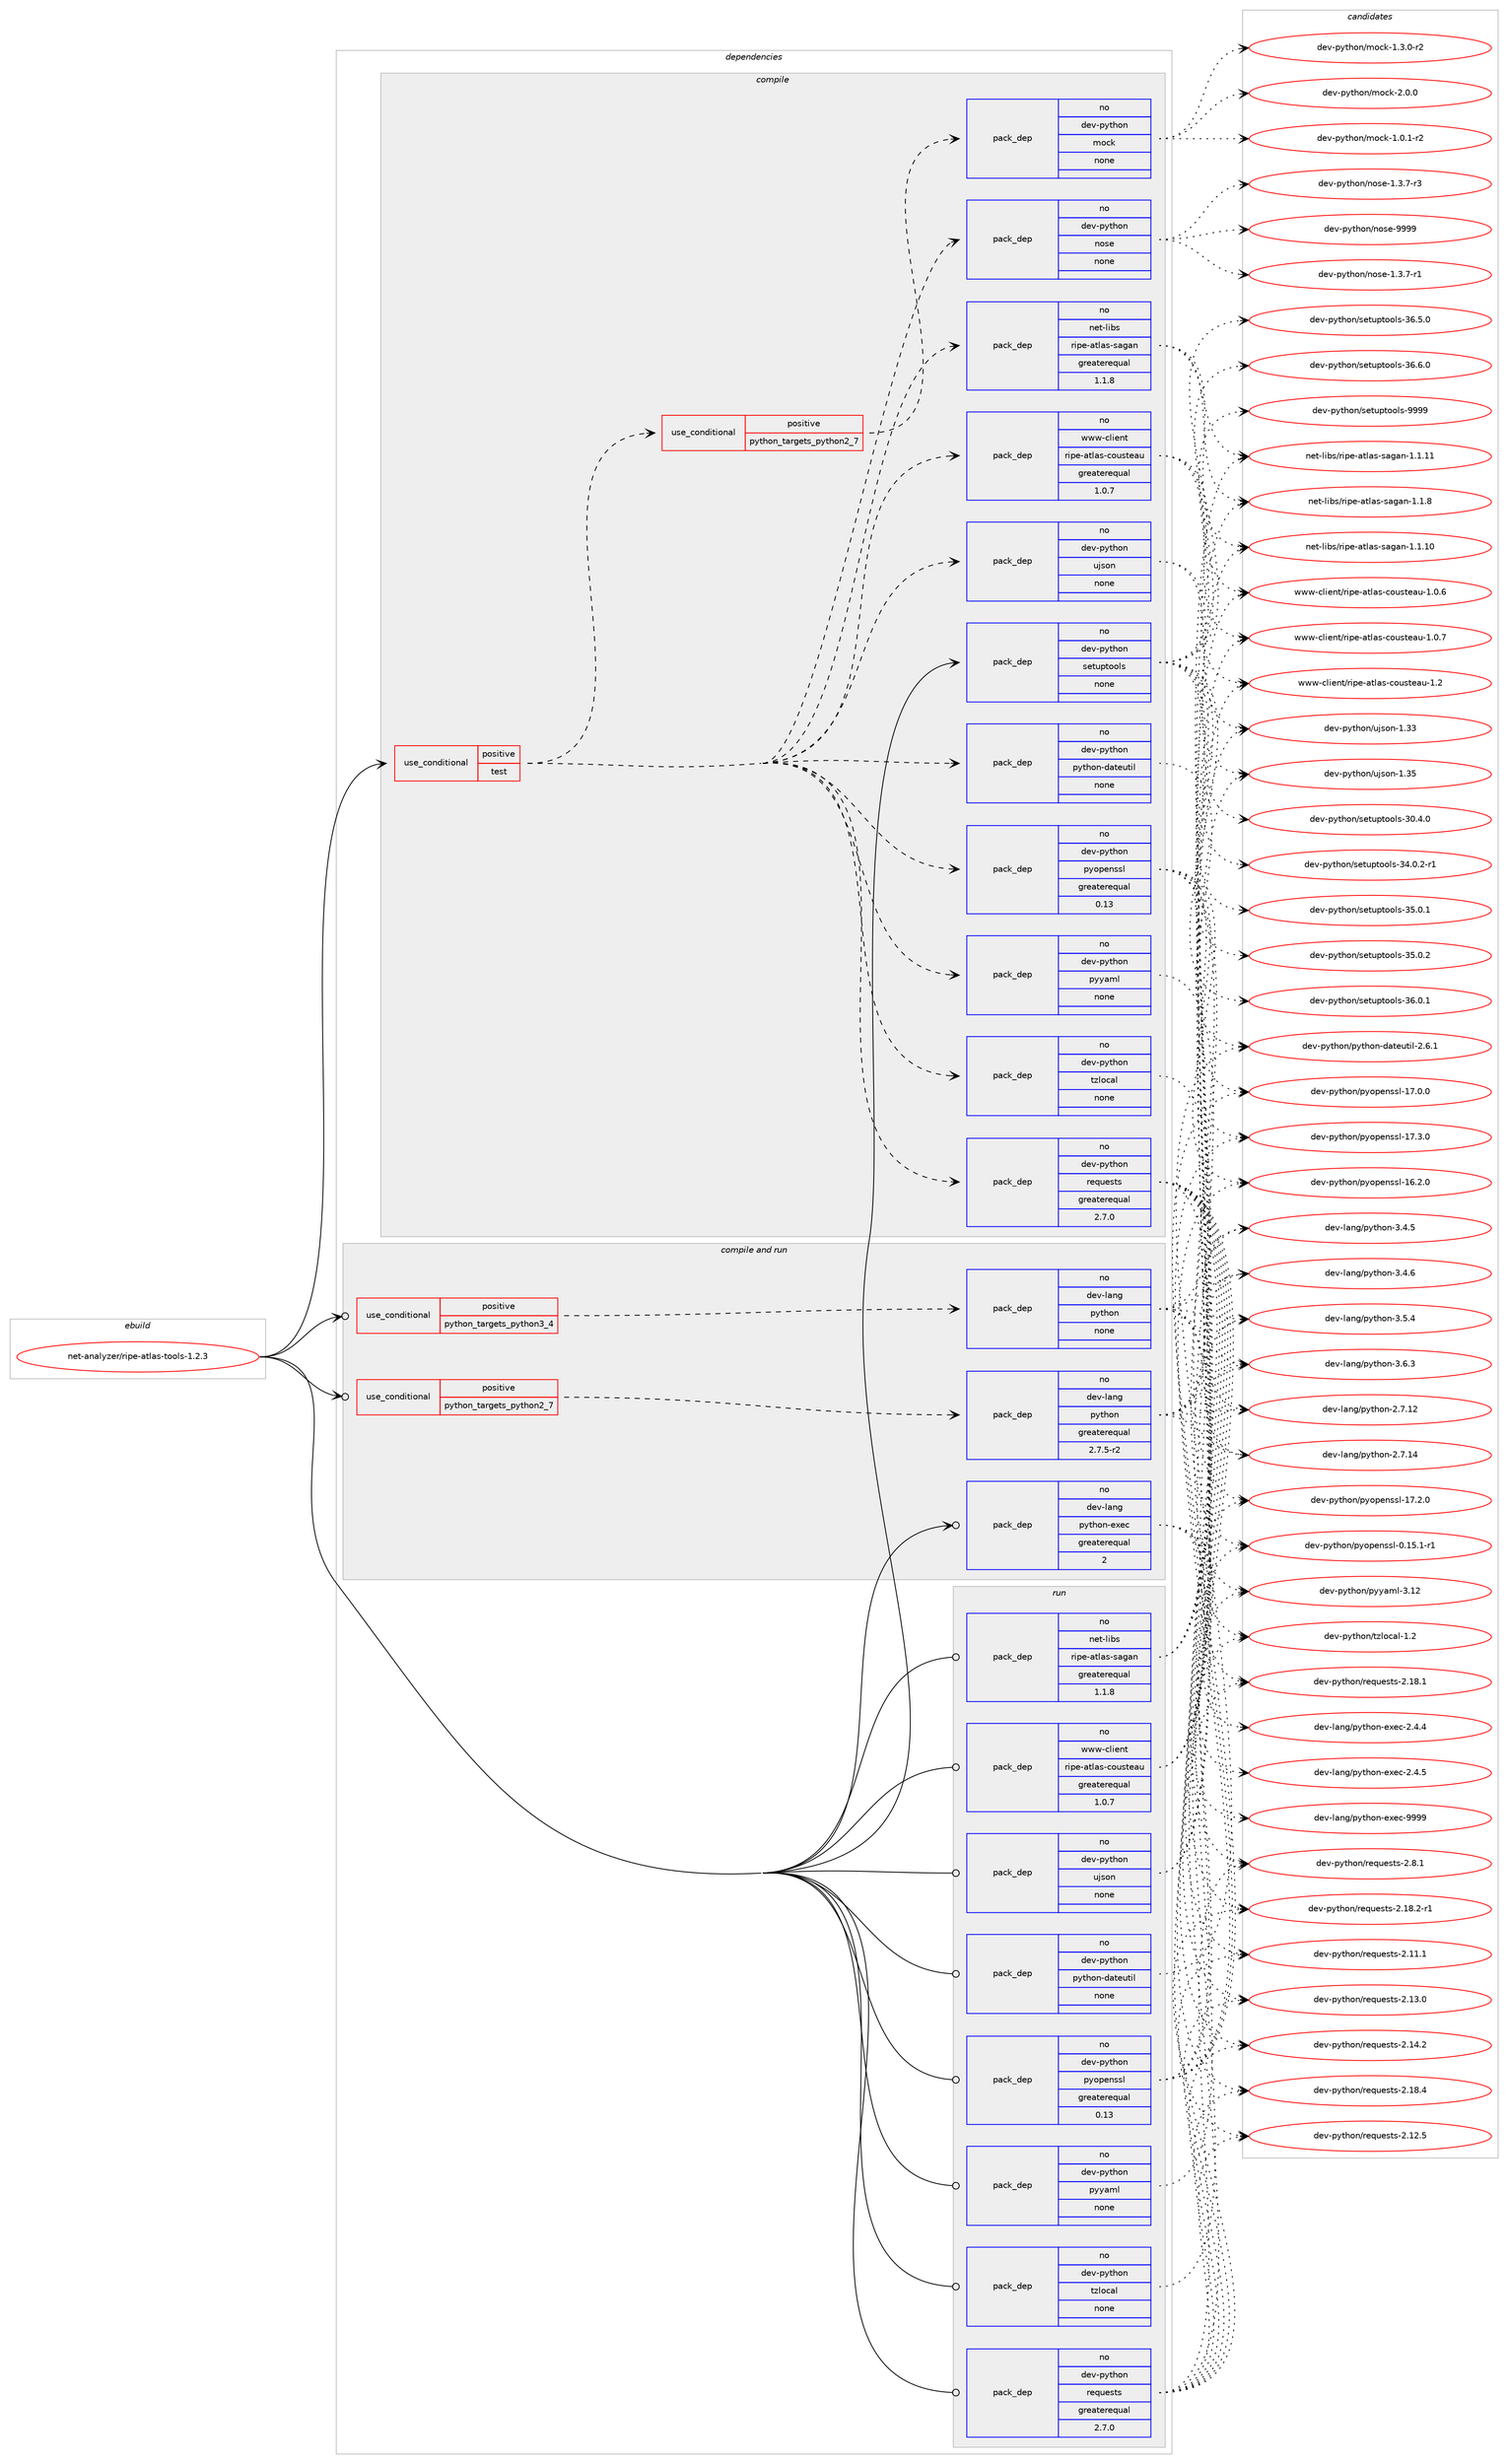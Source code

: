 digraph prolog {

# *************
# Graph options
# *************

newrank=true;
concentrate=true;
compound=true;
graph [rankdir=LR,fontname=Helvetica,fontsize=10,ranksep=1.5];#, ranksep=2.5, nodesep=0.2];
edge  [arrowhead=vee];
node  [fontname=Helvetica,fontsize=10];

# **********
# The ebuild
# **********

subgraph cluster_leftcol {
color=gray;
rank=same;
label=<<i>ebuild</i>>;
id [label="net-analyzer/ripe-atlas-tools-1.2.3", color=red, width=4, href="../net-analyzer/ripe-atlas-tools-1.2.3.svg"];
}

# ****************
# The dependencies
# ****************

subgraph cluster_midcol {
color=gray;
label=<<i>dependencies</i>>;
subgraph cluster_compile {
fillcolor="#eeeeee";
style=filled;
label=<<i>compile</i>>;
subgraph cond99359 {
dependency403062 [label=<<TABLE BORDER="0" CELLBORDER="1" CELLSPACING="0" CELLPADDING="4"><TR><TD ROWSPAN="3" CELLPADDING="10">use_conditional</TD></TR><TR><TD>positive</TD></TR><TR><TD>test</TD></TR></TABLE>>, shape=none, color=red];
subgraph pack297096 {
dependency403063 [label=<<TABLE BORDER="0" CELLBORDER="1" CELLSPACING="0" CELLPADDING="4" WIDTH="220"><TR><TD ROWSPAN="6" CELLPADDING="30">pack_dep</TD></TR><TR><TD WIDTH="110">no</TD></TR><TR><TD>net-libs</TD></TR><TR><TD>ripe-atlas-sagan</TD></TR><TR><TD>greaterequal</TD></TR><TR><TD>1.1.8</TD></TR></TABLE>>, shape=none, color=blue];
}
dependency403062:e -> dependency403063:w [weight=20,style="dashed",arrowhead="vee"];
subgraph pack297097 {
dependency403064 [label=<<TABLE BORDER="0" CELLBORDER="1" CELLSPACING="0" CELLPADDING="4" WIDTH="220"><TR><TD ROWSPAN="6" CELLPADDING="30">pack_dep</TD></TR><TR><TD WIDTH="110">no</TD></TR><TR><TD>www-client</TD></TR><TR><TD>ripe-atlas-cousteau</TD></TR><TR><TD>greaterequal</TD></TR><TR><TD>1.0.7</TD></TR></TABLE>>, shape=none, color=blue];
}
dependency403062:e -> dependency403064:w [weight=20,style="dashed",arrowhead="vee"];
subgraph pack297098 {
dependency403065 [label=<<TABLE BORDER="0" CELLBORDER="1" CELLSPACING="0" CELLPADDING="4" WIDTH="220"><TR><TD ROWSPAN="6" CELLPADDING="30">pack_dep</TD></TR><TR><TD WIDTH="110">no</TD></TR><TR><TD>dev-python</TD></TR><TR><TD>requests</TD></TR><TR><TD>greaterequal</TD></TR><TR><TD>2.7.0</TD></TR></TABLE>>, shape=none, color=blue];
}
dependency403062:e -> dependency403065:w [weight=20,style="dashed",arrowhead="vee"];
subgraph pack297099 {
dependency403066 [label=<<TABLE BORDER="0" CELLBORDER="1" CELLSPACING="0" CELLPADDING="4" WIDTH="220"><TR><TD ROWSPAN="6" CELLPADDING="30">pack_dep</TD></TR><TR><TD WIDTH="110">no</TD></TR><TR><TD>dev-python</TD></TR><TR><TD>pyopenssl</TD></TR><TR><TD>greaterequal</TD></TR><TR><TD>0.13</TD></TR></TABLE>>, shape=none, color=blue];
}
dependency403062:e -> dependency403066:w [weight=20,style="dashed",arrowhead="vee"];
subgraph pack297100 {
dependency403067 [label=<<TABLE BORDER="0" CELLBORDER="1" CELLSPACING="0" CELLPADDING="4" WIDTH="220"><TR><TD ROWSPAN="6" CELLPADDING="30">pack_dep</TD></TR><TR><TD WIDTH="110">no</TD></TR><TR><TD>dev-python</TD></TR><TR><TD>pyyaml</TD></TR><TR><TD>none</TD></TR><TR><TD></TD></TR></TABLE>>, shape=none, color=blue];
}
dependency403062:e -> dependency403067:w [weight=20,style="dashed",arrowhead="vee"];
subgraph pack297101 {
dependency403068 [label=<<TABLE BORDER="0" CELLBORDER="1" CELLSPACING="0" CELLPADDING="4" WIDTH="220"><TR><TD ROWSPAN="6" CELLPADDING="30">pack_dep</TD></TR><TR><TD WIDTH="110">no</TD></TR><TR><TD>dev-python</TD></TR><TR><TD>tzlocal</TD></TR><TR><TD>none</TD></TR><TR><TD></TD></TR></TABLE>>, shape=none, color=blue];
}
dependency403062:e -> dependency403068:w [weight=20,style="dashed",arrowhead="vee"];
subgraph pack297102 {
dependency403069 [label=<<TABLE BORDER="0" CELLBORDER="1" CELLSPACING="0" CELLPADDING="4" WIDTH="220"><TR><TD ROWSPAN="6" CELLPADDING="30">pack_dep</TD></TR><TR><TD WIDTH="110">no</TD></TR><TR><TD>dev-python</TD></TR><TR><TD>python-dateutil</TD></TR><TR><TD>none</TD></TR><TR><TD></TD></TR></TABLE>>, shape=none, color=blue];
}
dependency403062:e -> dependency403069:w [weight=20,style="dashed",arrowhead="vee"];
subgraph pack297103 {
dependency403070 [label=<<TABLE BORDER="0" CELLBORDER="1" CELLSPACING="0" CELLPADDING="4" WIDTH="220"><TR><TD ROWSPAN="6" CELLPADDING="30">pack_dep</TD></TR><TR><TD WIDTH="110">no</TD></TR><TR><TD>dev-python</TD></TR><TR><TD>ujson</TD></TR><TR><TD>none</TD></TR><TR><TD></TD></TR></TABLE>>, shape=none, color=blue];
}
dependency403062:e -> dependency403070:w [weight=20,style="dashed",arrowhead="vee"];
subgraph pack297104 {
dependency403071 [label=<<TABLE BORDER="0" CELLBORDER="1" CELLSPACING="0" CELLPADDING="4" WIDTH="220"><TR><TD ROWSPAN="6" CELLPADDING="30">pack_dep</TD></TR><TR><TD WIDTH="110">no</TD></TR><TR><TD>dev-python</TD></TR><TR><TD>nose</TD></TR><TR><TD>none</TD></TR><TR><TD></TD></TR></TABLE>>, shape=none, color=blue];
}
dependency403062:e -> dependency403071:w [weight=20,style="dashed",arrowhead="vee"];
subgraph cond99360 {
dependency403072 [label=<<TABLE BORDER="0" CELLBORDER="1" CELLSPACING="0" CELLPADDING="4"><TR><TD ROWSPAN="3" CELLPADDING="10">use_conditional</TD></TR><TR><TD>positive</TD></TR><TR><TD>python_targets_python2_7</TD></TR></TABLE>>, shape=none, color=red];
subgraph pack297105 {
dependency403073 [label=<<TABLE BORDER="0" CELLBORDER="1" CELLSPACING="0" CELLPADDING="4" WIDTH="220"><TR><TD ROWSPAN="6" CELLPADDING="30">pack_dep</TD></TR><TR><TD WIDTH="110">no</TD></TR><TR><TD>dev-python</TD></TR><TR><TD>mock</TD></TR><TR><TD>none</TD></TR><TR><TD></TD></TR></TABLE>>, shape=none, color=blue];
}
dependency403072:e -> dependency403073:w [weight=20,style="dashed",arrowhead="vee"];
}
dependency403062:e -> dependency403072:w [weight=20,style="dashed",arrowhead="vee"];
}
id:e -> dependency403062:w [weight=20,style="solid",arrowhead="vee"];
subgraph pack297106 {
dependency403074 [label=<<TABLE BORDER="0" CELLBORDER="1" CELLSPACING="0" CELLPADDING="4" WIDTH="220"><TR><TD ROWSPAN="6" CELLPADDING="30">pack_dep</TD></TR><TR><TD WIDTH="110">no</TD></TR><TR><TD>dev-python</TD></TR><TR><TD>setuptools</TD></TR><TR><TD>none</TD></TR><TR><TD></TD></TR></TABLE>>, shape=none, color=blue];
}
id:e -> dependency403074:w [weight=20,style="solid",arrowhead="vee"];
}
subgraph cluster_compileandrun {
fillcolor="#eeeeee";
style=filled;
label=<<i>compile and run</i>>;
subgraph cond99361 {
dependency403075 [label=<<TABLE BORDER="0" CELLBORDER="1" CELLSPACING="0" CELLPADDING="4"><TR><TD ROWSPAN="3" CELLPADDING="10">use_conditional</TD></TR><TR><TD>positive</TD></TR><TR><TD>python_targets_python2_7</TD></TR></TABLE>>, shape=none, color=red];
subgraph pack297107 {
dependency403076 [label=<<TABLE BORDER="0" CELLBORDER="1" CELLSPACING="0" CELLPADDING="4" WIDTH="220"><TR><TD ROWSPAN="6" CELLPADDING="30">pack_dep</TD></TR><TR><TD WIDTH="110">no</TD></TR><TR><TD>dev-lang</TD></TR><TR><TD>python</TD></TR><TR><TD>greaterequal</TD></TR><TR><TD>2.7.5-r2</TD></TR></TABLE>>, shape=none, color=blue];
}
dependency403075:e -> dependency403076:w [weight=20,style="dashed",arrowhead="vee"];
}
id:e -> dependency403075:w [weight=20,style="solid",arrowhead="odotvee"];
subgraph cond99362 {
dependency403077 [label=<<TABLE BORDER="0" CELLBORDER="1" CELLSPACING="0" CELLPADDING="4"><TR><TD ROWSPAN="3" CELLPADDING="10">use_conditional</TD></TR><TR><TD>positive</TD></TR><TR><TD>python_targets_python3_4</TD></TR></TABLE>>, shape=none, color=red];
subgraph pack297108 {
dependency403078 [label=<<TABLE BORDER="0" CELLBORDER="1" CELLSPACING="0" CELLPADDING="4" WIDTH="220"><TR><TD ROWSPAN="6" CELLPADDING="30">pack_dep</TD></TR><TR><TD WIDTH="110">no</TD></TR><TR><TD>dev-lang</TD></TR><TR><TD>python</TD></TR><TR><TD>none</TD></TR><TR><TD></TD></TR></TABLE>>, shape=none, color=blue];
}
dependency403077:e -> dependency403078:w [weight=20,style="dashed",arrowhead="vee"];
}
id:e -> dependency403077:w [weight=20,style="solid",arrowhead="odotvee"];
subgraph pack297109 {
dependency403079 [label=<<TABLE BORDER="0" CELLBORDER="1" CELLSPACING="0" CELLPADDING="4" WIDTH="220"><TR><TD ROWSPAN="6" CELLPADDING="30">pack_dep</TD></TR><TR><TD WIDTH="110">no</TD></TR><TR><TD>dev-lang</TD></TR><TR><TD>python-exec</TD></TR><TR><TD>greaterequal</TD></TR><TR><TD>2</TD></TR></TABLE>>, shape=none, color=blue];
}
id:e -> dependency403079:w [weight=20,style="solid",arrowhead="odotvee"];
}
subgraph cluster_run {
fillcolor="#eeeeee";
style=filled;
label=<<i>run</i>>;
subgraph pack297110 {
dependency403080 [label=<<TABLE BORDER="0" CELLBORDER="1" CELLSPACING="0" CELLPADDING="4" WIDTH="220"><TR><TD ROWSPAN="6" CELLPADDING="30">pack_dep</TD></TR><TR><TD WIDTH="110">no</TD></TR><TR><TD>dev-python</TD></TR><TR><TD>pyopenssl</TD></TR><TR><TD>greaterequal</TD></TR><TR><TD>0.13</TD></TR></TABLE>>, shape=none, color=blue];
}
id:e -> dependency403080:w [weight=20,style="solid",arrowhead="odot"];
subgraph pack297111 {
dependency403081 [label=<<TABLE BORDER="0" CELLBORDER="1" CELLSPACING="0" CELLPADDING="4" WIDTH="220"><TR><TD ROWSPAN="6" CELLPADDING="30">pack_dep</TD></TR><TR><TD WIDTH="110">no</TD></TR><TR><TD>dev-python</TD></TR><TR><TD>python-dateutil</TD></TR><TR><TD>none</TD></TR><TR><TD></TD></TR></TABLE>>, shape=none, color=blue];
}
id:e -> dependency403081:w [weight=20,style="solid",arrowhead="odot"];
subgraph pack297112 {
dependency403082 [label=<<TABLE BORDER="0" CELLBORDER="1" CELLSPACING="0" CELLPADDING="4" WIDTH="220"><TR><TD ROWSPAN="6" CELLPADDING="30">pack_dep</TD></TR><TR><TD WIDTH="110">no</TD></TR><TR><TD>dev-python</TD></TR><TR><TD>pyyaml</TD></TR><TR><TD>none</TD></TR><TR><TD></TD></TR></TABLE>>, shape=none, color=blue];
}
id:e -> dependency403082:w [weight=20,style="solid",arrowhead="odot"];
subgraph pack297113 {
dependency403083 [label=<<TABLE BORDER="0" CELLBORDER="1" CELLSPACING="0" CELLPADDING="4" WIDTH="220"><TR><TD ROWSPAN="6" CELLPADDING="30">pack_dep</TD></TR><TR><TD WIDTH="110">no</TD></TR><TR><TD>dev-python</TD></TR><TR><TD>requests</TD></TR><TR><TD>greaterequal</TD></TR><TR><TD>2.7.0</TD></TR></TABLE>>, shape=none, color=blue];
}
id:e -> dependency403083:w [weight=20,style="solid",arrowhead="odot"];
subgraph pack297114 {
dependency403084 [label=<<TABLE BORDER="0" CELLBORDER="1" CELLSPACING="0" CELLPADDING="4" WIDTH="220"><TR><TD ROWSPAN="6" CELLPADDING="30">pack_dep</TD></TR><TR><TD WIDTH="110">no</TD></TR><TR><TD>dev-python</TD></TR><TR><TD>tzlocal</TD></TR><TR><TD>none</TD></TR><TR><TD></TD></TR></TABLE>>, shape=none, color=blue];
}
id:e -> dependency403084:w [weight=20,style="solid",arrowhead="odot"];
subgraph pack297115 {
dependency403085 [label=<<TABLE BORDER="0" CELLBORDER="1" CELLSPACING="0" CELLPADDING="4" WIDTH="220"><TR><TD ROWSPAN="6" CELLPADDING="30">pack_dep</TD></TR><TR><TD WIDTH="110">no</TD></TR><TR><TD>dev-python</TD></TR><TR><TD>ujson</TD></TR><TR><TD>none</TD></TR><TR><TD></TD></TR></TABLE>>, shape=none, color=blue];
}
id:e -> dependency403085:w [weight=20,style="solid",arrowhead="odot"];
subgraph pack297116 {
dependency403086 [label=<<TABLE BORDER="0" CELLBORDER="1" CELLSPACING="0" CELLPADDING="4" WIDTH="220"><TR><TD ROWSPAN="6" CELLPADDING="30">pack_dep</TD></TR><TR><TD WIDTH="110">no</TD></TR><TR><TD>net-libs</TD></TR><TR><TD>ripe-atlas-sagan</TD></TR><TR><TD>greaterequal</TD></TR><TR><TD>1.1.8</TD></TR></TABLE>>, shape=none, color=blue];
}
id:e -> dependency403086:w [weight=20,style="solid",arrowhead="odot"];
subgraph pack297117 {
dependency403087 [label=<<TABLE BORDER="0" CELLBORDER="1" CELLSPACING="0" CELLPADDING="4" WIDTH="220"><TR><TD ROWSPAN="6" CELLPADDING="30">pack_dep</TD></TR><TR><TD WIDTH="110">no</TD></TR><TR><TD>www-client</TD></TR><TR><TD>ripe-atlas-cousteau</TD></TR><TR><TD>greaterequal</TD></TR><TR><TD>1.0.7</TD></TR></TABLE>>, shape=none, color=blue];
}
id:e -> dependency403087:w [weight=20,style="solid",arrowhead="odot"];
}
}

# **************
# The candidates
# **************

subgraph cluster_choices {
rank=same;
color=gray;
label=<<i>candidates</i>>;

subgraph choice297096 {
color=black;
nodesep=1;
choice11010111645108105981154711410511210145971161089711545115971039711045494649464948 [label="net-libs/ripe-atlas-sagan-1.1.10", color=red, width=4,href="../net-libs/ripe-atlas-sagan-1.1.10.svg"];
choice11010111645108105981154711410511210145971161089711545115971039711045494649464949 [label="net-libs/ripe-atlas-sagan-1.1.11", color=red, width=4,href="../net-libs/ripe-atlas-sagan-1.1.11.svg"];
choice110101116451081059811547114105112101459711610897115451159710397110454946494656 [label="net-libs/ripe-atlas-sagan-1.1.8", color=red, width=4,href="../net-libs/ripe-atlas-sagan-1.1.8.svg"];
dependency403063:e -> choice11010111645108105981154711410511210145971161089711545115971039711045494649464948:w [style=dotted,weight="100"];
dependency403063:e -> choice11010111645108105981154711410511210145971161089711545115971039711045494649464949:w [style=dotted,weight="100"];
dependency403063:e -> choice110101116451081059811547114105112101459711610897115451159710397110454946494656:w [style=dotted,weight="100"];
}
subgraph choice297097 {
color=black;
nodesep=1;
choice119119119459910810510111011647114105112101459711610897115459911111711511610197117454946484654 [label="www-client/ripe-atlas-cousteau-1.0.6", color=red, width=4,href="../www-client/ripe-atlas-cousteau-1.0.6.svg"];
choice119119119459910810510111011647114105112101459711610897115459911111711511610197117454946484655 [label="www-client/ripe-atlas-cousteau-1.0.7", color=red, width=4,href="../www-client/ripe-atlas-cousteau-1.0.7.svg"];
choice11911911945991081051011101164711410511210145971161089711545991111171151161019711745494650 [label="www-client/ripe-atlas-cousteau-1.2", color=red, width=4,href="../www-client/ripe-atlas-cousteau-1.2.svg"];
dependency403064:e -> choice119119119459910810510111011647114105112101459711610897115459911111711511610197117454946484654:w [style=dotted,weight="100"];
dependency403064:e -> choice119119119459910810510111011647114105112101459711610897115459911111711511610197117454946484655:w [style=dotted,weight="100"];
dependency403064:e -> choice11911911945991081051011101164711410511210145971161089711545991111171151161019711745494650:w [style=dotted,weight="100"];
}
subgraph choice297098 {
color=black;
nodesep=1;
choice100101118451121211161041111104711410111311710111511611545504649494649 [label="dev-python/requests-2.11.1", color=red, width=4,href="../dev-python/requests-2.11.1.svg"];
choice100101118451121211161041111104711410111311710111511611545504649504653 [label="dev-python/requests-2.12.5", color=red, width=4,href="../dev-python/requests-2.12.5.svg"];
choice100101118451121211161041111104711410111311710111511611545504649514648 [label="dev-python/requests-2.13.0", color=red, width=4,href="../dev-python/requests-2.13.0.svg"];
choice100101118451121211161041111104711410111311710111511611545504649524650 [label="dev-python/requests-2.14.2", color=red, width=4,href="../dev-python/requests-2.14.2.svg"];
choice100101118451121211161041111104711410111311710111511611545504649564649 [label="dev-python/requests-2.18.1", color=red, width=4,href="../dev-python/requests-2.18.1.svg"];
choice1001011184511212111610411111047114101113117101115116115455046495646504511449 [label="dev-python/requests-2.18.2-r1", color=red, width=4,href="../dev-python/requests-2.18.2-r1.svg"];
choice100101118451121211161041111104711410111311710111511611545504649564652 [label="dev-python/requests-2.18.4", color=red, width=4,href="../dev-python/requests-2.18.4.svg"];
choice1001011184511212111610411111047114101113117101115116115455046564649 [label="dev-python/requests-2.8.1", color=red, width=4,href="../dev-python/requests-2.8.1.svg"];
dependency403065:e -> choice100101118451121211161041111104711410111311710111511611545504649494649:w [style=dotted,weight="100"];
dependency403065:e -> choice100101118451121211161041111104711410111311710111511611545504649504653:w [style=dotted,weight="100"];
dependency403065:e -> choice100101118451121211161041111104711410111311710111511611545504649514648:w [style=dotted,weight="100"];
dependency403065:e -> choice100101118451121211161041111104711410111311710111511611545504649524650:w [style=dotted,weight="100"];
dependency403065:e -> choice100101118451121211161041111104711410111311710111511611545504649564649:w [style=dotted,weight="100"];
dependency403065:e -> choice1001011184511212111610411111047114101113117101115116115455046495646504511449:w [style=dotted,weight="100"];
dependency403065:e -> choice100101118451121211161041111104711410111311710111511611545504649564652:w [style=dotted,weight="100"];
dependency403065:e -> choice1001011184511212111610411111047114101113117101115116115455046564649:w [style=dotted,weight="100"];
}
subgraph choice297099 {
color=black;
nodesep=1;
choice1001011184511212111610411111047112121111112101110115115108454846495346494511449 [label="dev-python/pyopenssl-0.15.1-r1", color=red, width=4,href="../dev-python/pyopenssl-0.15.1-r1.svg"];
choice100101118451121211161041111104711212111111210111011511510845495446504648 [label="dev-python/pyopenssl-16.2.0", color=red, width=4,href="../dev-python/pyopenssl-16.2.0.svg"];
choice100101118451121211161041111104711212111111210111011511510845495546484648 [label="dev-python/pyopenssl-17.0.0", color=red, width=4,href="../dev-python/pyopenssl-17.0.0.svg"];
choice100101118451121211161041111104711212111111210111011511510845495546504648 [label="dev-python/pyopenssl-17.2.0", color=red, width=4,href="../dev-python/pyopenssl-17.2.0.svg"];
choice100101118451121211161041111104711212111111210111011511510845495546514648 [label="dev-python/pyopenssl-17.3.0", color=red, width=4,href="../dev-python/pyopenssl-17.3.0.svg"];
dependency403066:e -> choice1001011184511212111610411111047112121111112101110115115108454846495346494511449:w [style=dotted,weight="100"];
dependency403066:e -> choice100101118451121211161041111104711212111111210111011511510845495446504648:w [style=dotted,weight="100"];
dependency403066:e -> choice100101118451121211161041111104711212111111210111011511510845495546484648:w [style=dotted,weight="100"];
dependency403066:e -> choice100101118451121211161041111104711212111111210111011511510845495546504648:w [style=dotted,weight="100"];
dependency403066:e -> choice100101118451121211161041111104711212111111210111011511510845495546514648:w [style=dotted,weight="100"];
}
subgraph choice297100 {
color=black;
nodesep=1;
choice1001011184511212111610411111047112121121971091084551464950 [label="dev-python/pyyaml-3.12", color=red, width=4,href="../dev-python/pyyaml-3.12.svg"];
dependency403067:e -> choice1001011184511212111610411111047112121121971091084551464950:w [style=dotted,weight="100"];
}
subgraph choice297101 {
color=black;
nodesep=1;
choice1001011184511212111610411111047116122108111999710845494650 [label="dev-python/tzlocal-1.2", color=red, width=4,href="../dev-python/tzlocal-1.2.svg"];
dependency403068:e -> choice1001011184511212111610411111047116122108111999710845494650:w [style=dotted,weight="100"];
}
subgraph choice297102 {
color=black;
nodesep=1;
choice10010111845112121116104111110471121211161041111104510097116101117116105108455046544649 [label="dev-python/python-dateutil-2.6.1", color=red, width=4,href="../dev-python/python-dateutil-2.6.1.svg"];
dependency403069:e -> choice10010111845112121116104111110471121211161041111104510097116101117116105108455046544649:w [style=dotted,weight="100"];
}
subgraph choice297103 {
color=black;
nodesep=1;
choice10010111845112121116104111110471171061151111104549465151 [label="dev-python/ujson-1.33", color=red, width=4,href="../dev-python/ujson-1.33.svg"];
choice10010111845112121116104111110471171061151111104549465153 [label="dev-python/ujson-1.35", color=red, width=4,href="../dev-python/ujson-1.35.svg"];
dependency403070:e -> choice10010111845112121116104111110471171061151111104549465151:w [style=dotted,weight="100"];
dependency403070:e -> choice10010111845112121116104111110471171061151111104549465153:w [style=dotted,weight="100"];
}
subgraph choice297104 {
color=black;
nodesep=1;
choice10010111845112121116104111110471101111151014549465146554511449 [label="dev-python/nose-1.3.7-r1", color=red, width=4,href="../dev-python/nose-1.3.7-r1.svg"];
choice10010111845112121116104111110471101111151014549465146554511451 [label="dev-python/nose-1.3.7-r3", color=red, width=4,href="../dev-python/nose-1.3.7-r3.svg"];
choice10010111845112121116104111110471101111151014557575757 [label="dev-python/nose-9999", color=red, width=4,href="../dev-python/nose-9999.svg"];
dependency403071:e -> choice10010111845112121116104111110471101111151014549465146554511449:w [style=dotted,weight="100"];
dependency403071:e -> choice10010111845112121116104111110471101111151014549465146554511451:w [style=dotted,weight="100"];
dependency403071:e -> choice10010111845112121116104111110471101111151014557575757:w [style=dotted,weight="100"];
}
subgraph choice297105 {
color=black;
nodesep=1;
choice1001011184511212111610411111047109111991074549464846494511450 [label="dev-python/mock-1.0.1-r2", color=red, width=4,href="../dev-python/mock-1.0.1-r2.svg"];
choice1001011184511212111610411111047109111991074549465146484511450 [label="dev-python/mock-1.3.0-r2", color=red, width=4,href="../dev-python/mock-1.3.0-r2.svg"];
choice100101118451121211161041111104710911199107455046484648 [label="dev-python/mock-2.0.0", color=red, width=4,href="../dev-python/mock-2.0.0.svg"];
dependency403073:e -> choice1001011184511212111610411111047109111991074549464846494511450:w [style=dotted,weight="100"];
dependency403073:e -> choice1001011184511212111610411111047109111991074549465146484511450:w [style=dotted,weight="100"];
dependency403073:e -> choice100101118451121211161041111104710911199107455046484648:w [style=dotted,weight="100"];
}
subgraph choice297106 {
color=black;
nodesep=1;
choice100101118451121211161041111104711510111611711211611111110811545514846524648 [label="dev-python/setuptools-30.4.0", color=red, width=4,href="../dev-python/setuptools-30.4.0.svg"];
choice1001011184511212111610411111047115101116117112116111111108115455152464846504511449 [label="dev-python/setuptools-34.0.2-r1", color=red, width=4,href="../dev-python/setuptools-34.0.2-r1.svg"];
choice100101118451121211161041111104711510111611711211611111110811545515346484649 [label="dev-python/setuptools-35.0.1", color=red, width=4,href="../dev-python/setuptools-35.0.1.svg"];
choice100101118451121211161041111104711510111611711211611111110811545515346484650 [label="dev-python/setuptools-35.0.2", color=red, width=4,href="../dev-python/setuptools-35.0.2.svg"];
choice100101118451121211161041111104711510111611711211611111110811545515446484649 [label="dev-python/setuptools-36.0.1", color=red, width=4,href="../dev-python/setuptools-36.0.1.svg"];
choice100101118451121211161041111104711510111611711211611111110811545515446534648 [label="dev-python/setuptools-36.5.0", color=red, width=4,href="../dev-python/setuptools-36.5.0.svg"];
choice100101118451121211161041111104711510111611711211611111110811545515446544648 [label="dev-python/setuptools-36.6.0", color=red, width=4,href="../dev-python/setuptools-36.6.0.svg"];
choice10010111845112121116104111110471151011161171121161111111081154557575757 [label="dev-python/setuptools-9999", color=red, width=4,href="../dev-python/setuptools-9999.svg"];
dependency403074:e -> choice100101118451121211161041111104711510111611711211611111110811545514846524648:w [style=dotted,weight="100"];
dependency403074:e -> choice1001011184511212111610411111047115101116117112116111111108115455152464846504511449:w [style=dotted,weight="100"];
dependency403074:e -> choice100101118451121211161041111104711510111611711211611111110811545515346484649:w [style=dotted,weight="100"];
dependency403074:e -> choice100101118451121211161041111104711510111611711211611111110811545515346484650:w [style=dotted,weight="100"];
dependency403074:e -> choice100101118451121211161041111104711510111611711211611111110811545515446484649:w [style=dotted,weight="100"];
dependency403074:e -> choice100101118451121211161041111104711510111611711211611111110811545515446534648:w [style=dotted,weight="100"];
dependency403074:e -> choice100101118451121211161041111104711510111611711211611111110811545515446544648:w [style=dotted,weight="100"];
dependency403074:e -> choice10010111845112121116104111110471151011161171121161111111081154557575757:w [style=dotted,weight="100"];
}
subgraph choice297107 {
color=black;
nodesep=1;
choice10010111845108971101034711212111610411111045504655464950 [label="dev-lang/python-2.7.12", color=red, width=4,href="../dev-lang/python-2.7.12.svg"];
choice10010111845108971101034711212111610411111045504655464952 [label="dev-lang/python-2.7.14", color=red, width=4,href="../dev-lang/python-2.7.14.svg"];
choice100101118451089711010347112121116104111110455146524653 [label="dev-lang/python-3.4.5", color=red, width=4,href="../dev-lang/python-3.4.5.svg"];
choice100101118451089711010347112121116104111110455146524654 [label="dev-lang/python-3.4.6", color=red, width=4,href="../dev-lang/python-3.4.6.svg"];
choice100101118451089711010347112121116104111110455146534652 [label="dev-lang/python-3.5.4", color=red, width=4,href="../dev-lang/python-3.5.4.svg"];
choice100101118451089711010347112121116104111110455146544651 [label="dev-lang/python-3.6.3", color=red, width=4,href="../dev-lang/python-3.6.3.svg"];
dependency403076:e -> choice10010111845108971101034711212111610411111045504655464950:w [style=dotted,weight="100"];
dependency403076:e -> choice10010111845108971101034711212111610411111045504655464952:w [style=dotted,weight="100"];
dependency403076:e -> choice100101118451089711010347112121116104111110455146524653:w [style=dotted,weight="100"];
dependency403076:e -> choice100101118451089711010347112121116104111110455146524654:w [style=dotted,weight="100"];
dependency403076:e -> choice100101118451089711010347112121116104111110455146534652:w [style=dotted,weight="100"];
dependency403076:e -> choice100101118451089711010347112121116104111110455146544651:w [style=dotted,weight="100"];
}
subgraph choice297108 {
color=black;
nodesep=1;
choice10010111845108971101034711212111610411111045504655464950 [label="dev-lang/python-2.7.12", color=red, width=4,href="../dev-lang/python-2.7.12.svg"];
choice10010111845108971101034711212111610411111045504655464952 [label="dev-lang/python-2.7.14", color=red, width=4,href="../dev-lang/python-2.7.14.svg"];
choice100101118451089711010347112121116104111110455146524653 [label="dev-lang/python-3.4.5", color=red, width=4,href="../dev-lang/python-3.4.5.svg"];
choice100101118451089711010347112121116104111110455146524654 [label="dev-lang/python-3.4.6", color=red, width=4,href="../dev-lang/python-3.4.6.svg"];
choice100101118451089711010347112121116104111110455146534652 [label="dev-lang/python-3.5.4", color=red, width=4,href="../dev-lang/python-3.5.4.svg"];
choice100101118451089711010347112121116104111110455146544651 [label="dev-lang/python-3.6.3", color=red, width=4,href="../dev-lang/python-3.6.3.svg"];
dependency403078:e -> choice10010111845108971101034711212111610411111045504655464950:w [style=dotted,weight="100"];
dependency403078:e -> choice10010111845108971101034711212111610411111045504655464952:w [style=dotted,weight="100"];
dependency403078:e -> choice100101118451089711010347112121116104111110455146524653:w [style=dotted,weight="100"];
dependency403078:e -> choice100101118451089711010347112121116104111110455146524654:w [style=dotted,weight="100"];
dependency403078:e -> choice100101118451089711010347112121116104111110455146534652:w [style=dotted,weight="100"];
dependency403078:e -> choice100101118451089711010347112121116104111110455146544651:w [style=dotted,weight="100"];
}
subgraph choice297109 {
color=black;
nodesep=1;
choice1001011184510897110103471121211161041111104510112010199455046524652 [label="dev-lang/python-exec-2.4.4", color=red, width=4,href="../dev-lang/python-exec-2.4.4.svg"];
choice1001011184510897110103471121211161041111104510112010199455046524653 [label="dev-lang/python-exec-2.4.5", color=red, width=4,href="../dev-lang/python-exec-2.4.5.svg"];
choice10010111845108971101034711212111610411111045101120101994557575757 [label="dev-lang/python-exec-9999", color=red, width=4,href="../dev-lang/python-exec-9999.svg"];
dependency403079:e -> choice1001011184510897110103471121211161041111104510112010199455046524652:w [style=dotted,weight="100"];
dependency403079:e -> choice1001011184510897110103471121211161041111104510112010199455046524653:w [style=dotted,weight="100"];
dependency403079:e -> choice10010111845108971101034711212111610411111045101120101994557575757:w [style=dotted,weight="100"];
}
subgraph choice297110 {
color=black;
nodesep=1;
choice1001011184511212111610411111047112121111112101110115115108454846495346494511449 [label="dev-python/pyopenssl-0.15.1-r1", color=red, width=4,href="../dev-python/pyopenssl-0.15.1-r1.svg"];
choice100101118451121211161041111104711212111111210111011511510845495446504648 [label="dev-python/pyopenssl-16.2.0", color=red, width=4,href="../dev-python/pyopenssl-16.2.0.svg"];
choice100101118451121211161041111104711212111111210111011511510845495546484648 [label="dev-python/pyopenssl-17.0.0", color=red, width=4,href="../dev-python/pyopenssl-17.0.0.svg"];
choice100101118451121211161041111104711212111111210111011511510845495546504648 [label="dev-python/pyopenssl-17.2.0", color=red, width=4,href="../dev-python/pyopenssl-17.2.0.svg"];
choice100101118451121211161041111104711212111111210111011511510845495546514648 [label="dev-python/pyopenssl-17.3.0", color=red, width=4,href="../dev-python/pyopenssl-17.3.0.svg"];
dependency403080:e -> choice1001011184511212111610411111047112121111112101110115115108454846495346494511449:w [style=dotted,weight="100"];
dependency403080:e -> choice100101118451121211161041111104711212111111210111011511510845495446504648:w [style=dotted,weight="100"];
dependency403080:e -> choice100101118451121211161041111104711212111111210111011511510845495546484648:w [style=dotted,weight="100"];
dependency403080:e -> choice100101118451121211161041111104711212111111210111011511510845495546504648:w [style=dotted,weight="100"];
dependency403080:e -> choice100101118451121211161041111104711212111111210111011511510845495546514648:w [style=dotted,weight="100"];
}
subgraph choice297111 {
color=black;
nodesep=1;
choice10010111845112121116104111110471121211161041111104510097116101117116105108455046544649 [label="dev-python/python-dateutil-2.6.1", color=red, width=4,href="../dev-python/python-dateutil-2.6.1.svg"];
dependency403081:e -> choice10010111845112121116104111110471121211161041111104510097116101117116105108455046544649:w [style=dotted,weight="100"];
}
subgraph choice297112 {
color=black;
nodesep=1;
choice1001011184511212111610411111047112121121971091084551464950 [label="dev-python/pyyaml-3.12", color=red, width=4,href="../dev-python/pyyaml-3.12.svg"];
dependency403082:e -> choice1001011184511212111610411111047112121121971091084551464950:w [style=dotted,weight="100"];
}
subgraph choice297113 {
color=black;
nodesep=1;
choice100101118451121211161041111104711410111311710111511611545504649494649 [label="dev-python/requests-2.11.1", color=red, width=4,href="../dev-python/requests-2.11.1.svg"];
choice100101118451121211161041111104711410111311710111511611545504649504653 [label="dev-python/requests-2.12.5", color=red, width=4,href="../dev-python/requests-2.12.5.svg"];
choice100101118451121211161041111104711410111311710111511611545504649514648 [label="dev-python/requests-2.13.0", color=red, width=4,href="../dev-python/requests-2.13.0.svg"];
choice100101118451121211161041111104711410111311710111511611545504649524650 [label="dev-python/requests-2.14.2", color=red, width=4,href="../dev-python/requests-2.14.2.svg"];
choice100101118451121211161041111104711410111311710111511611545504649564649 [label="dev-python/requests-2.18.1", color=red, width=4,href="../dev-python/requests-2.18.1.svg"];
choice1001011184511212111610411111047114101113117101115116115455046495646504511449 [label="dev-python/requests-2.18.2-r1", color=red, width=4,href="../dev-python/requests-2.18.2-r1.svg"];
choice100101118451121211161041111104711410111311710111511611545504649564652 [label="dev-python/requests-2.18.4", color=red, width=4,href="../dev-python/requests-2.18.4.svg"];
choice1001011184511212111610411111047114101113117101115116115455046564649 [label="dev-python/requests-2.8.1", color=red, width=4,href="../dev-python/requests-2.8.1.svg"];
dependency403083:e -> choice100101118451121211161041111104711410111311710111511611545504649494649:w [style=dotted,weight="100"];
dependency403083:e -> choice100101118451121211161041111104711410111311710111511611545504649504653:w [style=dotted,weight="100"];
dependency403083:e -> choice100101118451121211161041111104711410111311710111511611545504649514648:w [style=dotted,weight="100"];
dependency403083:e -> choice100101118451121211161041111104711410111311710111511611545504649524650:w [style=dotted,weight="100"];
dependency403083:e -> choice100101118451121211161041111104711410111311710111511611545504649564649:w [style=dotted,weight="100"];
dependency403083:e -> choice1001011184511212111610411111047114101113117101115116115455046495646504511449:w [style=dotted,weight="100"];
dependency403083:e -> choice100101118451121211161041111104711410111311710111511611545504649564652:w [style=dotted,weight="100"];
dependency403083:e -> choice1001011184511212111610411111047114101113117101115116115455046564649:w [style=dotted,weight="100"];
}
subgraph choice297114 {
color=black;
nodesep=1;
choice1001011184511212111610411111047116122108111999710845494650 [label="dev-python/tzlocal-1.2", color=red, width=4,href="../dev-python/tzlocal-1.2.svg"];
dependency403084:e -> choice1001011184511212111610411111047116122108111999710845494650:w [style=dotted,weight="100"];
}
subgraph choice297115 {
color=black;
nodesep=1;
choice10010111845112121116104111110471171061151111104549465151 [label="dev-python/ujson-1.33", color=red, width=4,href="../dev-python/ujson-1.33.svg"];
choice10010111845112121116104111110471171061151111104549465153 [label="dev-python/ujson-1.35", color=red, width=4,href="../dev-python/ujson-1.35.svg"];
dependency403085:e -> choice10010111845112121116104111110471171061151111104549465151:w [style=dotted,weight="100"];
dependency403085:e -> choice10010111845112121116104111110471171061151111104549465153:w [style=dotted,weight="100"];
}
subgraph choice297116 {
color=black;
nodesep=1;
choice11010111645108105981154711410511210145971161089711545115971039711045494649464948 [label="net-libs/ripe-atlas-sagan-1.1.10", color=red, width=4,href="../net-libs/ripe-atlas-sagan-1.1.10.svg"];
choice11010111645108105981154711410511210145971161089711545115971039711045494649464949 [label="net-libs/ripe-atlas-sagan-1.1.11", color=red, width=4,href="../net-libs/ripe-atlas-sagan-1.1.11.svg"];
choice110101116451081059811547114105112101459711610897115451159710397110454946494656 [label="net-libs/ripe-atlas-sagan-1.1.8", color=red, width=4,href="../net-libs/ripe-atlas-sagan-1.1.8.svg"];
dependency403086:e -> choice11010111645108105981154711410511210145971161089711545115971039711045494649464948:w [style=dotted,weight="100"];
dependency403086:e -> choice11010111645108105981154711410511210145971161089711545115971039711045494649464949:w [style=dotted,weight="100"];
dependency403086:e -> choice110101116451081059811547114105112101459711610897115451159710397110454946494656:w [style=dotted,weight="100"];
}
subgraph choice297117 {
color=black;
nodesep=1;
choice119119119459910810510111011647114105112101459711610897115459911111711511610197117454946484654 [label="www-client/ripe-atlas-cousteau-1.0.6", color=red, width=4,href="../www-client/ripe-atlas-cousteau-1.0.6.svg"];
choice119119119459910810510111011647114105112101459711610897115459911111711511610197117454946484655 [label="www-client/ripe-atlas-cousteau-1.0.7", color=red, width=4,href="../www-client/ripe-atlas-cousteau-1.0.7.svg"];
choice11911911945991081051011101164711410511210145971161089711545991111171151161019711745494650 [label="www-client/ripe-atlas-cousteau-1.2", color=red, width=4,href="../www-client/ripe-atlas-cousteau-1.2.svg"];
dependency403087:e -> choice119119119459910810510111011647114105112101459711610897115459911111711511610197117454946484654:w [style=dotted,weight="100"];
dependency403087:e -> choice119119119459910810510111011647114105112101459711610897115459911111711511610197117454946484655:w [style=dotted,weight="100"];
dependency403087:e -> choice11911911945991081051011101164711410511210145971161089711545991111171151161019711745494650:w [style=dotted,weight="100"];
}
}

}
